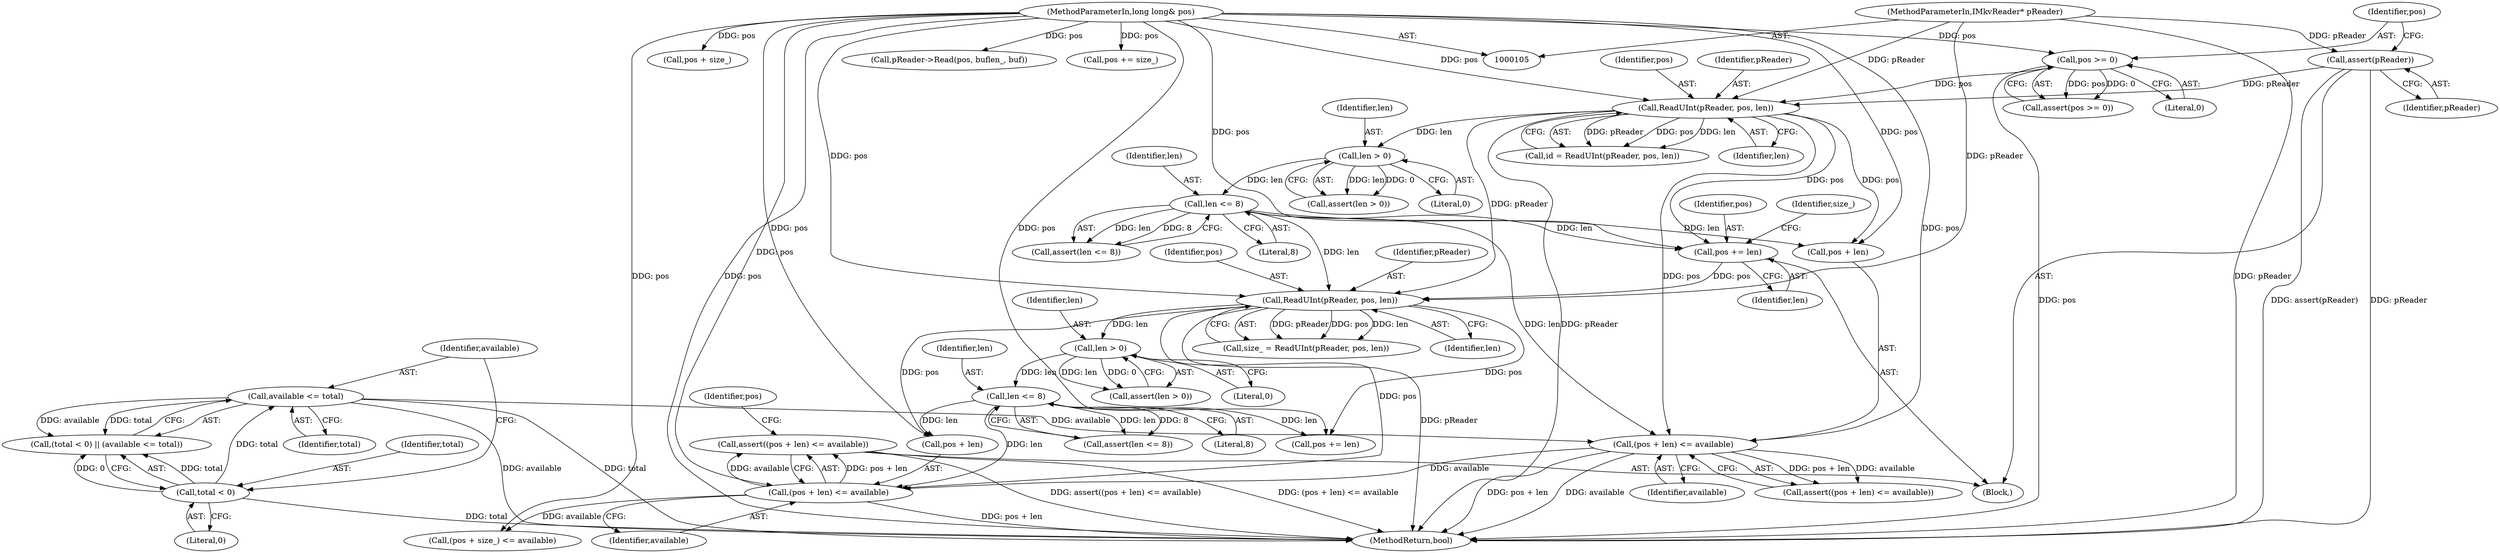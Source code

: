 digraph "1_Android_04839626ed859623901ebd3a5fd483982186b59d_161@API" {
"1000202" [label="(Call,assert((pos + len) <= available))"];
"1000203" [label="(Call,(pos + len) <= available)"];
"1000186" [label="(Call,ReadUInt(pReader, pos, len))"];
"1000150" [label="(Call,ReadUInt(pReader, pos, len))"];
"1000112" [label="(Call,assert(pReader))"];
"1000106" [label="(MethodParameterIn,IMkvReader* pReader)"];
"1000115" [label="(Call,pos >= 0)"];
"1000107" [label="(MethodParameterIn,long long& pos)"];
"1000180" [label="(Call,pos += len)"];
"1000163" [label="(Call,len <= 8)"];
"1000159" [label="(Call,len > 0)"];
"1000199" [label="(Call,len <= 8)"];
"1000195" [label="(Call,len > 0)"];
"1000167" [label="(Call,(pos + len) <= available)"];
"1000137" [label="(Call,available <= total)"];
"1000134" [label="(Call,total < 0)"];
"1000165" [label="(Literal,8)"];
"1000106" [label="(MethodParameterIn,IMkvReader* pReader)"];
"1000197" [label="(Literal,0)"];
"1000112" [label="(Call,assert(pReader))"];
"1000164" [label="(Identifier,len)"];
"1000139" [label="(Identifier,total)"];
"1000195" [label="(Call,len > 0)"];
"1000113" [label="(Identifier,pReader)"];
"1000116" [label="(Identifier,pos)"];
"1000114" [label="(Call,assert(pos >= 0))"];
"1000200" [label="(Identifier,len)"];
"1000180" [label="(Call,pos += len)"];
"1000194" [label="(Call,assert(len > 0))"];
"1000152" [label="(Identifier,pos)"];
"1000148" [label="(Call,id = ReadUInt(pReader, pos, len))"];
"1000166" [label="(Call,assert((pos + len) <= available))"];
"1000111" [label="(Block,)"];
"1000160" [label="(Identifier,len)"];
"1000187" [label="(Identifier,pReader)"];
"1000207" [label="(Identifier,available)"];
"1000213" [label="(Call,pos + size_)"];
"1000107" [label="(MethodParameterIn,long long& pos)"];
"1000158" [label="(Call,assert(len > 0))"];
"1000198" [label="(Call,assert(len <= 8))"];
"1000133" [label="(Call,(total < 0) || (available <= total))"];
"1000208" [label="(Call,pos += len)"];
"1000209" [label="(Identifier,pos)"];
"1000186" [label="(Call,ReadUInt(pReader, pos, len))"];
"1000203" [label="(Call,(pos + len) <= available)"];
"1000151" [label="(Identifier,pReader)"];
"1000181" [label="(Identifier,pos)"];
"1000244" [label="(MethodReturn,bool)"];
"1000150" [label="(Call,ReadUInt(pReader, pos, len))"];
"1000171" [label="(Identifier,available)"];
"1000136" [label="(Literal,0)"];
"1000199" [label="(Call,len <= 8)"];
"1000115" [label="(Call,pos >= 0)"];
"1000138" [label="(Identifier,available)"];
"1000212" [label="(Call,(pos + size_) <= available)"];
"1000167" [label="(Call,(pos + len) <= available)"];
"1000162" [label="(Call,assert(len <= 8))"];
"1000202" [label="(Call,assert((pos + len) <= available))"];
"1000153" [label="(Identifier,len)"];
"1000137" [label="(Call,available <= total)"];
"1000185" [label="(Identifier,size_)"];
"1000188" [label="(Identifier,pos)"];
"1000204" [label="(Call,pos + len)"];
"1000135" [label="(Identifier,total)"];
"1000161" [label="(Literal,0)"];
"1000228" [label="(Call,pReader->Read(pos, buflen_, buf))"];
"1000239" [label="(Call,pos += size_)"];
"1000201" [label="(Literal,8)"];
"1000134" [label="(Call,total < 0)"];
"1000184" [label="(Call,size_ = ReadUInt(pReader, pos, len))"];
"1000196" [label="(Identifier,len)"];
"1000189" [label="(Identifier,len)"];
"1000159" [label="(Call,len > 0)"];
"1000168" [label="(Call,pos + len)"];
"1000117" [label="(Literal,0)"];
"1000182" [label="(Identifier,len)"];
"1000163" [label="(Call,len <= 8)"];
"1000202" -> "1000111"  [label="AST: "];
"1000202" -> "1000203"  [label="CFG: "];
"1000203" -> "1000202"  [label="AST: "];
"1000209" -> "1000202"  [label="CFG: "];
"1000202" -> "1000244"  [label="DDG: (pos + len) <= available"];
"1000202" -> "1000244"  [label="DDG: assert((pos + len) <= available)"];
"1000203" -> "1000202"  [label="DDG: pos + len"];
"1000203" -> "1000202"  [label="DDG: available"];
"1000203" -> "1000207"  [label="CFG: "];
"1000204" -> "1000203"  [label="AST: "];
"1000207" -> "1000203"  [label="AST: "];
"1000203" -> "1000244"  [label="DDG: pos + len"];
"1000186" -> "1000203"  [label="DDG: pos"];
"1000107" -> "1000203"  [label="DDG: pos"];
"1000199" -> "1000203"  [label="DDG: len"];
"1000167" -> "1000203"  [label="DDG: available"];
"1000203" -> "1000212"  [label="DDG: available"];
"1000186" -> "1000184"  [label="AST: "];
"1000186" -> "1000189"  [label="CFG: "];
"1000187" -> "1000186"  [label="AST: "];
"1000188" -> "1000186"  [label="AST: "];
"1000189" -> "1000186"  [label="AST: "];
"1000184" -> "1000186"  [label="CFG: "];
"1000186" -> "1000244"  [label="DDG: pReader"];
"1000186" -> "1000184"  [label="DDG: pReader"];
"1000186" -> "1000184"  [label="DDG: pos"];
"1000186" -> "1000184"  [label="DDG: len"];
"1000150" -> "1000186"  [label="DDG: pReader"];
"1000106" -> "1000186"  [label="DDG: pReader"];
"1000180" -> "1000186"  [label="DDG: pos"];
"1000107" -> "1000186"  [label="DDG: pos"];
"1000163" -> "1000186"  [label="DDG: len"];
"1000186" -> "1000195"  [label="DDG: len"];
"1000186" -> "1000204"  [label="DDG: pos"];
"1000186" -> "1000208"  [label="DDG: pos"];
"1000150" -> "1000148"  [label="AST: "];
"1000150" -> "1000153"  [label="CFG: "];
"1000151" -> "1000150"  [label="AST: "];
"1000152" -> "1000150"  [label="AST: "];
"1000153" -> "1000150"  [label="AST: "];
"1000148" -> "1000150"  [label="CFG: "];
"1000150" -> "1000244"  [label="DDG: pReader"];
"1000150" -> "1000148"  [label="DDG: pReader"];
"1000150" -> "1000148"  [label="DDG: pos"];
"1000150" -> "1000148"  [label="DDG: len"];
"1000112" -> "1000150"  [label="DDG: pReader"];
"1000106" -> "1000150"  [label="DDG: pReader"];
"1000115" -> "1000150"  [label="DDG: pos"];
"1000107" -> "1000150"  [label="DDG: pos"];
"1000150" -> "1000159"  [label="DDG: len"];
"1000150" -> "1000167"  [label="DDG: pos"];
"1000150" -> "1000168"  [label="DDG: pos"];
"1000150" -> "1000180"  [label="DDG: pos"];
"1000112" -> "1000111"  [label="AST: "];
"1000112" -> "1000113"  [label="CFG: "];
"1000113" -> "1000112"  [label="AST: "];
"1000116" -> "1000112"  [label="CFG: "];
"1000112" -> "1000244"  [label="DDG: assert(pReader)"];
"1000112" -> "1000244"  [label="DDG: pReader"];
"1000106" -> "1000112"  [label="DDG: pReader"];
"1000106" -> "1000105"  [label="AST: "];
"1000106" -> "1000244"  [label="DDG: pReader"];
"1000115" -> "1000114"  [label="AST: "];
"1000115" -> "1000117"  [label="CFG: "];
"1000116" -> "1000115"  [label="AST: "];
"1000117" -> "1000115"  [label="AST: "];
"1000114" -> "1000115"  [label="CFG: "];
"1000115" -> "1000244"  [label="DDG: pos"];
"1000115" -> "1000114"  [label="DDG: pos"];
"1000115" -> "1000114"  [label="DDG: 0"];
"1000107" -> "1000115"  [label="DDG: pos"];
"1000107" -> "1000105"  [label="AST: "];
"1000107" -> "1000244"  [label="DDG: pos"];
"1000107" -> "1000167"  [label="DDG: pos"];
"1000107" -> "1000168"  [label="DDG: pos"];
"1000107" -> "1000180"  [label="DDG: pos"];
"1000107" -> "1000204"  [label="DDG: pos"];
"1000107" -> "1000208"  [label="DDG: pos"];
"1000107" -> "1000212"  [label="DDG: pos"];
"1000107" -> "1000213"  [label="DDG: pos"];
"1000107" -> "1000228"  [label="DDG: pos"];
"1000107" -> "1000239"  [label="DDG: pos"];
"1000180" -> "1000111"  [label="AST: "];
"1000180" -> "1000182"  [label="CFG: "];
"1000181" -> "1000180"  [label="AST: "];
"1000182" -> "1000180"  [label="AST: "];
"1000185" -> "1000180"  [label="CFG: "];
"1000163" -> "1000180"  [label="DDG: len"];
"1000163" -> "1000162"  [label="AST: "];
"1000163" -> "1000165"  [label="CFG: "];
"1000164" -> "1000163"  [label="AST: "];
"1000165" -> "1000163"  [label="AST: "];
"1000162" -> "1000163"  [label="CFG: "];
"1000163" -> "1000162"  [label="DDG: len"];
"1000163" -> "1000162"  [label="DDG: 8"];
"1000159" -> "1000163"  [label="DDG: len"];
"1000163" -> "1000167"  [label="DDG: len"];
"1000163" -> "1000168"  [label="DDG: len"];
"1000159" -> "1000158"  [label="AST: "];
"1000159" -> "1000161"  [label="CFG: "];
"1000160" -> "1000159"  [label="AST: "];
"1000161" -> "1000159"  [label="AST: "];
"1000158" -> "1000159"  [label="CFG: "];
"1000159" -> "1000158"  [label="DDG: len"];
"1000159" -> "1000158"  [label="DDG: 0"];
"1000199" -> "1000198"  [label="AST: "];
"1000199" -> "1000201"  [label="CFG: "];
"1000200" -> "1000199"  [label="AST: "];
"1000201" -> "1000199"  [label="AST: "];
"1000198" -> "1000199"  [label="CFG: "];
"1000199" -> "1000198"  [label="DDG: len"];
"1000199" -> "1000198"  [label="DDG: 8"];
"1000195" -> "1000199"  [label="DDG: len"];
"1000199" -> "1000204"  [label="DDG: len"];
"1000199" -> "1000208"  [label="DDG: len"];
"1000195" -> "1000194"  [label="AST: "];
"1000195" -> "1000197"  [label="CFG: "];
"1000196" -> "1000195"  [label="AST: "];
"1000197" -> "1000195"  [label="AST: "];
"1000194" -> "1000195"  [label="CFG: "];
"1000195" -> "1000194"  [label="DDG: len"];
"1000195" -> "1000194"  [label="DDG: 0"];
"1000167" -> "1000166"  [label="AST: "];
"1000167" -> "1000171"  [label="CFG: "];
"1000168" -> "1000167"  [label="AST: "];
"1000171" -> "1000167"  [label="AST: "];
"1000166" -> "1000167"  [label="CFG: "];
"1000167" -> "1000244"  [label="DDG: pos + len"];
"1000167" -> "1000244"  [label="DDG: available"];
"1000167" -> "1000166"  [label="DDG: pos + len"];
"1000167" -> "1000166"  [label="DDG: available"];
"1000137" -> "1000167"  [label="DDG: available"];
"1000137" -> "1000133"  [label="AST: "];
"1000137" -> "1000139"  [label="CFG: "];
"1000138" -> "1000137"  [label="AST: "];
"1000139" -> "1000137"  [label="AST: "];
"1000133" -> "1000137"  [label="CFG: "];
"1000137" -> "1000244"  [label="DDG: total"];
"1000137" -> "1000244"  [label="DDG: available"];
"1000137" -> "1000133"  [label="DDG: available"];
"1000137" -> "1000133"  [label="DDG: total"];
"1000134" -> "1000137"  [label="DDG: total"];
"1000134" -> "1000133"  [label="AST: "];
"1000134" -> "1000136"  [label="CFG: "];
"1000135" -> "1000134"  [label="AST: "];
"1000136" -> "1000134"  [label="AST: "];
"1000138" -> "1000134"  [label="CFG: "];
"1000133" -> "1000134"  [label="CFG: "];
"1000134" -> "1000244"  [label="DDG: total"];
"1000134" -> "1000133"  [label="DDG: total"];
"1000134" -> "1000133"  [label="DDG: 0"];
}
